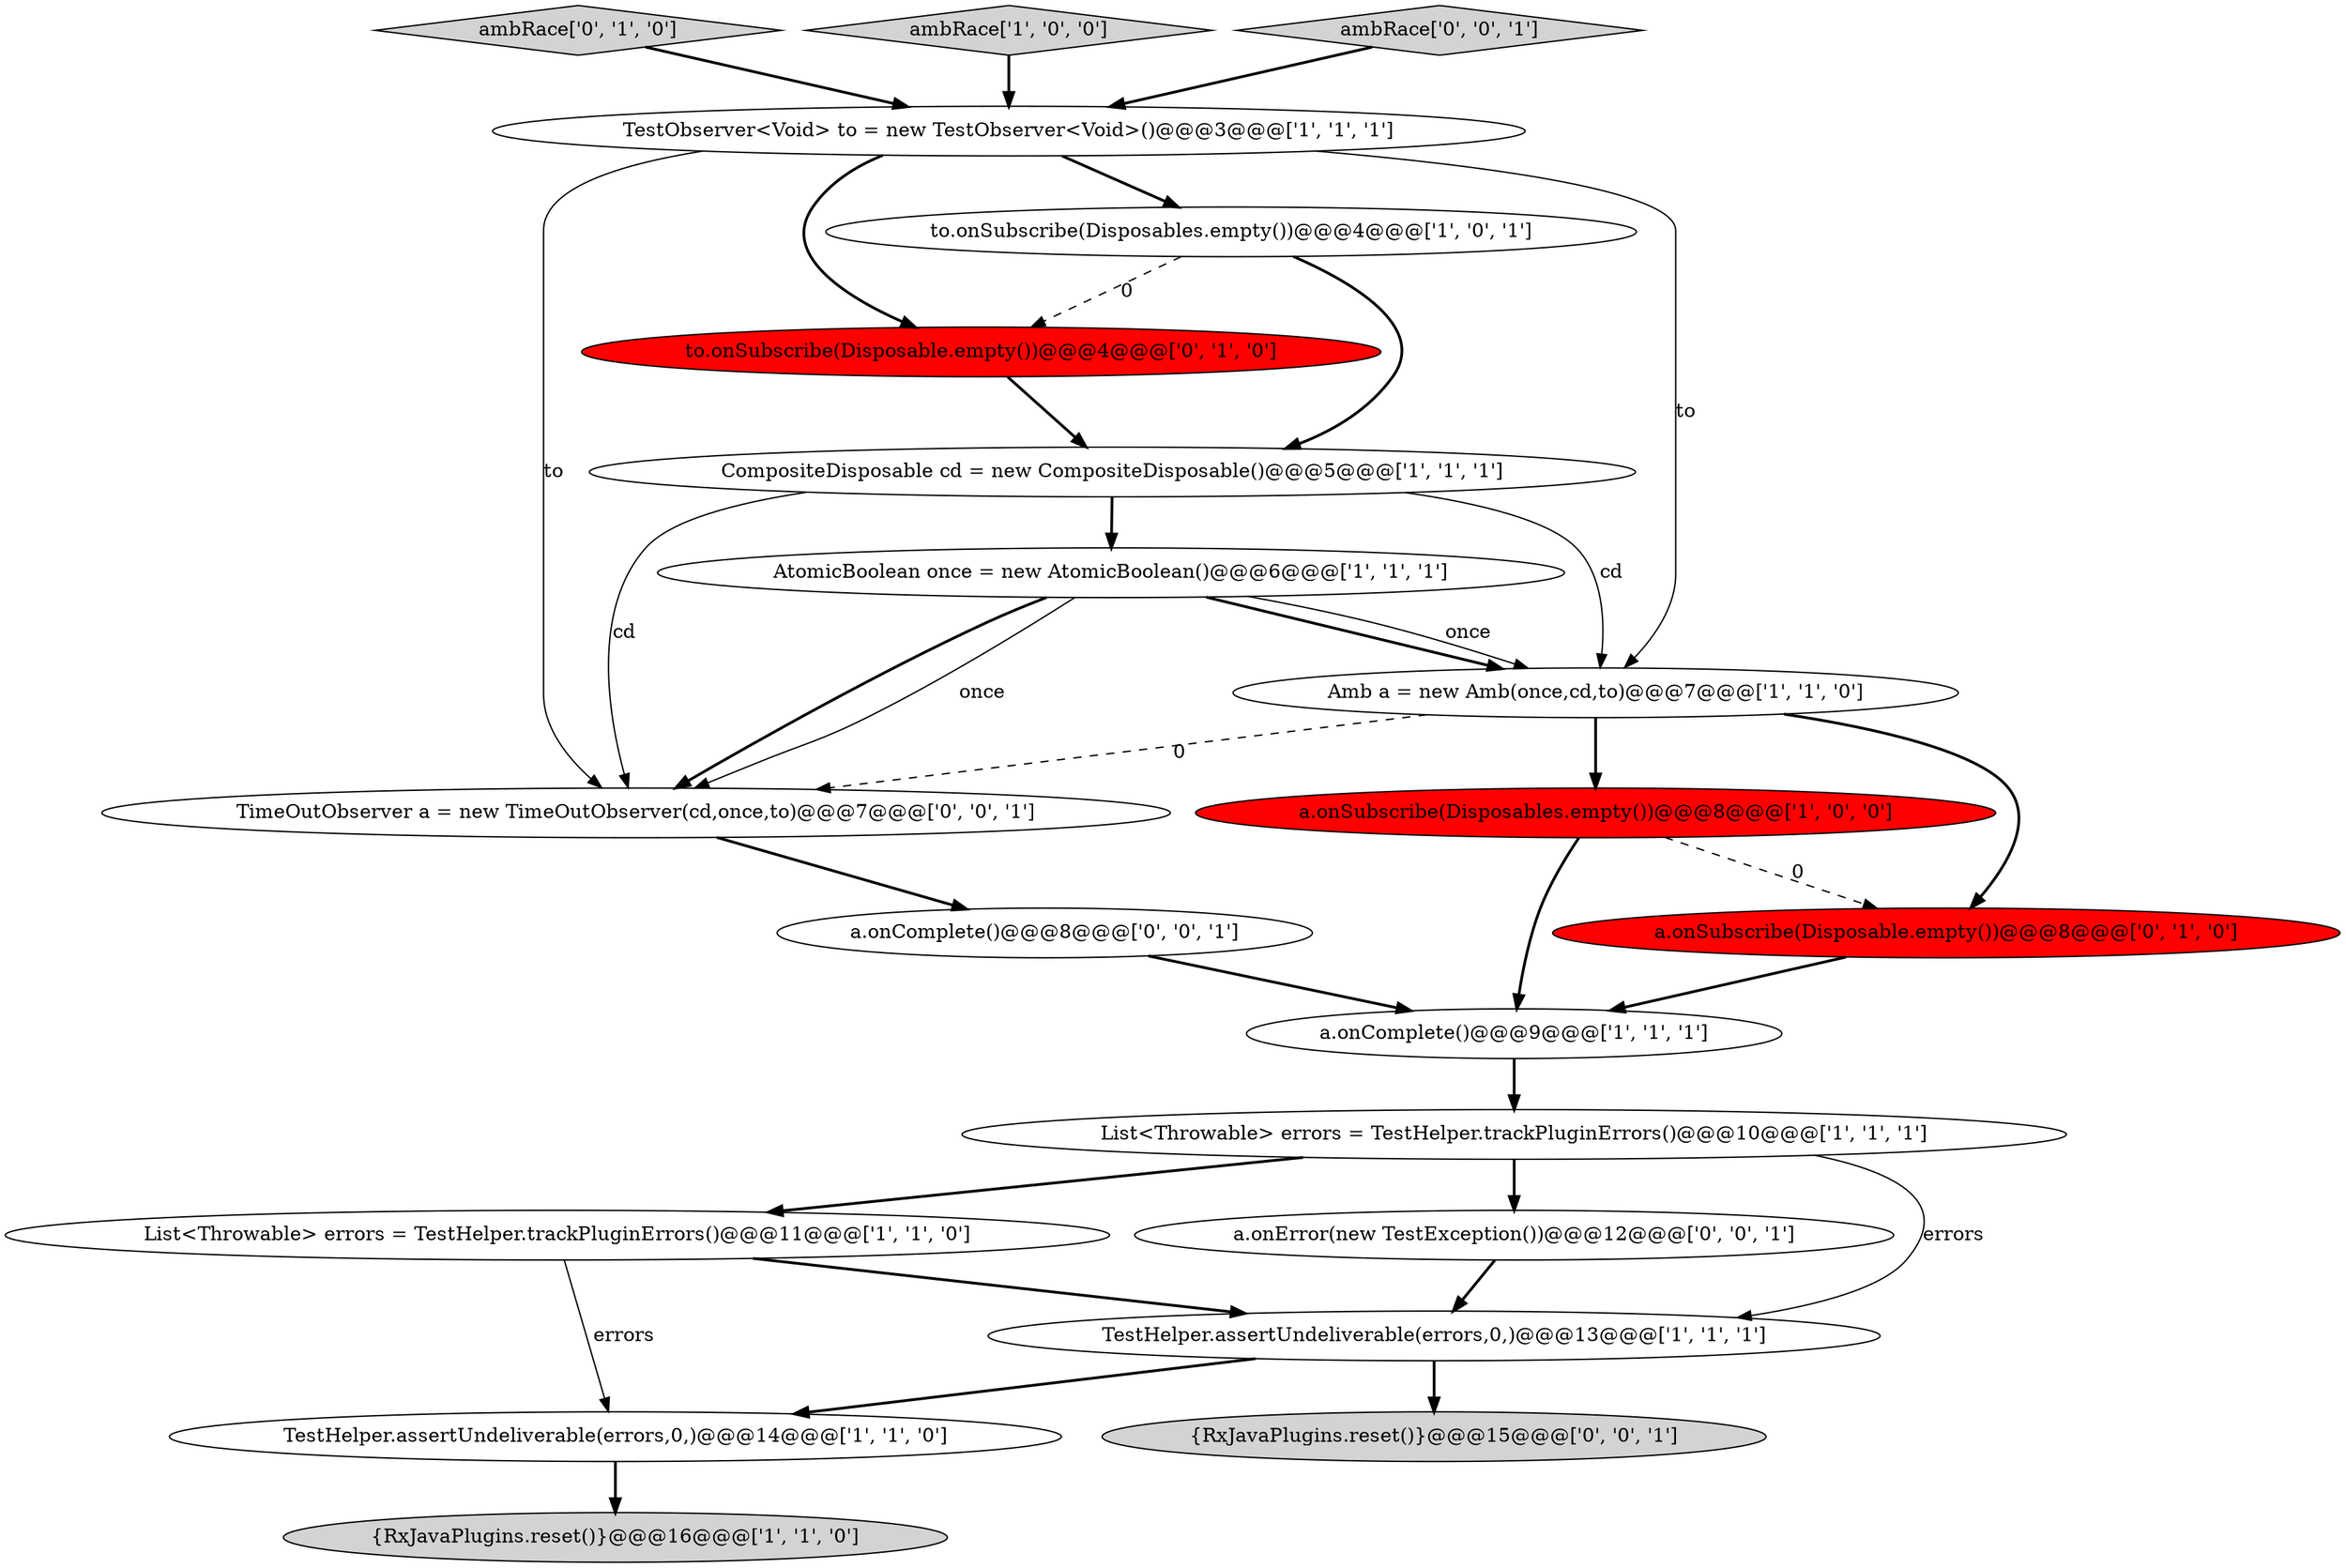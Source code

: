 digraph {
8 [style = filled, label = "to.onSubscribe(Disposables.empty())@@@4@@@['1', '0', '1']", fillcolor = white, shape = ellipse image = "AAA0AAABBB1BBB"];
3 [style = filled, label = "TestHelper.assertUndeliverable(errors,0,)@@@13@@@['1', '1', '1']", fillcolor = white, shape = ellipse image = "AAA0AAABBB1BBB"];
4 [style = filled, label = "{RxJavaPlugins.reset()}@@@16@@@['1', '1', '0']", fillcolor = lightgray, shape = ellipse image = "AAA0AAABBB1BBB"];
2 [style = filled, label = "TestHelper.assertUndeliverable(errors,0,)@@@14@@@['1', '1', '0']", fillcolor = white, shape = ellipse image = "AAA0AAABBB1BBB"];
17 [style = filled, label = "a.onError(new TestException())@@@12@@@['0', '0', '1']", fillcolor = white, shape = ellipse image = "AAA0AAABBB3BBB"];
18 [style = filled, label = "{RxJavaPlugins.reset()}@@@15@@@['0', '0', '1']", fillcolor = lightgray, shape = ellipse image = "AAA0AAABBB3BBB"];
0 [style = filled, label = "List<Throwable> errors = TestHelper.trackPluginErrors()@@@11@@@['1', '1', '0']", fillcolor = white, shape = ellipse image = "AAA0AAABBB1BBB"];
1 [style = filled, label = "CompositeDisposable cd = new CompositeDisposable()@@@5@@@['1', '1', '1']", fillcolor = white, shape = ellipse image = "AAA0AAABBB1BBB"];
10 [style = filled, label = "TestObserver<Void> to = new TestObserver<Void>()@@@3@@@['1', '1', '1']", fillcolor = white, shape = ellipse image = "AAA0AAABBB1BBB"];
13 [style = filled, label = "a.onSubscribe(Disposable.empty())@@@8@@@['0', '1', '0']", fillcolor = red, shape = ellipse image = "AAA1AAABBB2BBB"];
6 [style = filled, label = "a.onSubscribe(Disposables.empty())@@@8@@@['1', '0', '0']", fillcolor = red, shape = ellipse image = "AAA1AAABBB1BBB"];
15 [style = filled, label = "ambRace['0', '1', '0']", fillcolor = lightgray, shape = diamond image = "AAA0AAABBB2BBB"];
11 [style = filled, label = "AtomicBoolean once = new AtomicBoolean()@@@6@@@['1', '1', '1']", fillcolor = white, shape = ellipse image = "AAA0AAABBB1BBB"];
7 [style = filled, label = "a.onComplete()@@@9@@@['1', '1', '1']", fillcolor = white, shape = ellipse image = "AAA0AAABBB1BBB"];
16 [style = filled, label = "TimeOutObserver a = new TimeOutObserver(cd,once,to)@@@7@@@['0', '0', '1']", fillcolor = white, shape = ellipse image = "AAA0AAABBB3BBB"];
20 [style = filled, label = "a.onComplete()@@@8@@@['0', '0', '1']", fillcolor = white, shape = ellipse image = "AAA0AAABBB3BBB"];
5 [style = filled, label = "ambRace['1', '0', '0']", fillcolor = lightgray, shape = diamond image = "AAA0AAABBB1BBB"];
9 [style = filled, label = "Amb a = new Amb(once,cd,to)@@@7@@@['1', '1', '0']", fillcolor = white, shape = ellipse image = "AAA0AAABBB1BBB"];
12 [style = filled, label = "List<Throwable> errors = TestHelper.trackPluginErrors()@@@10@@@['1', '1', '1']", fillcolor = white, shape = ellipse image = "AAA0AAABBB1BBB"];
14 [style = filled, label = "to.onSubscribe(Disposable.empty())@@@4@@@['0', '1', '0']", fillcolor = red, shape = ellipse image = "AAA1AAABBB2BBB"];
19 [style = filled, label = "ambRace['0', '0', '1']", fillcolor = lightgray, shape = diamond image = "AAA0AAABBB3BBB"];
0->3 [style = bold, label=""];
11->16 [style = bold, label=""];
5->10 [style = bold, label=""];
15->10 [style = bold, label=""];
9->16 [style = dashed, label="0"];
10->14 [style = bold, label=""];
7->12 [style = bold, label=""];
11->16 [style = solid, label="once"];
12->17 [style = bold, label=""];
10->9 [style = solid, label="to"];
19->10 [style = bold, label=""];
1->9 [style = solid, label="cd"];
8->14 [style = dashed, label="0"];
10->16 [style = solid, label="to"];
11->9 [style = bold, label=""];
12->0 [style = bold, label=""];
2->4 [style = bold, label=""];
14->1 [style = bold, label=""];
9->6 [style = bold, label=""];
1->11 [style = bold, label=""];
3->18 [style = bold, label=""];
8->1 [style = bold, label=""];
11->9 [style = solid, label="once"];
6->13 [style = dashed, label="0"];
10->8 [style = bold, label=""];
3->2 [style = bold, label=""];
13->7 [style = bold, label=""];
17->3 [style = bold, label=""];
0->2 [style = solid, label="errors"];
20->7 [style = bold, label=""];
6->7 [style = bold, label=""];
16->20 [style = bold, label=""];
12->3 [style = solid, label="errors"];
1->16 [style = solid, label="cd"];
9->13 [style = bold, label=""];
}
